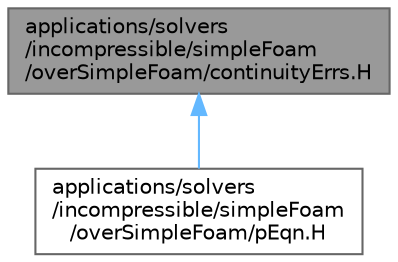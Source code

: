 digraph "applications/solvers/incompressible/simpleFoam/overSimpleFoam/continuityErrs.H"
{
 // LATEX_PDF_SIZE
  bgcolor="transparent";
  edge [fontname=Helvetica,fontsize=10,labelfontname=Helvetica,labelfontsize=10];
  node [fontname=Helvetica,fontsize=10,shape=box,height=0.2,width=0.4];
  Node1 [id="Node000001",label="applications/solvers\l/incompressible/simpleFoam\l/overSimpleFoam/continuityErrs.H",height=0.2,width=0.4,color="gray40", fillcolor="grey60", style="filled", fontcolor="black",tooltip="Calculates and prints the continuity errors."];
  Node1 -> Node2 [id="edge1_Node000001_Node000002",dir="back",color="steelblue1",style="solid",tooltip=" "];
  Node2 [id="Node000002",label="applications/solvers\l/incompressible/simpleFoam\l/overSimpleFoam/pEqn.H",height=0.2,width=0.4,color="grey40", fillcolor="white", style="filled",URL="$incompressible_2simpleFoam_2overSimpleFoam_2pEqn_8H.html",tooltip=" "];
}
